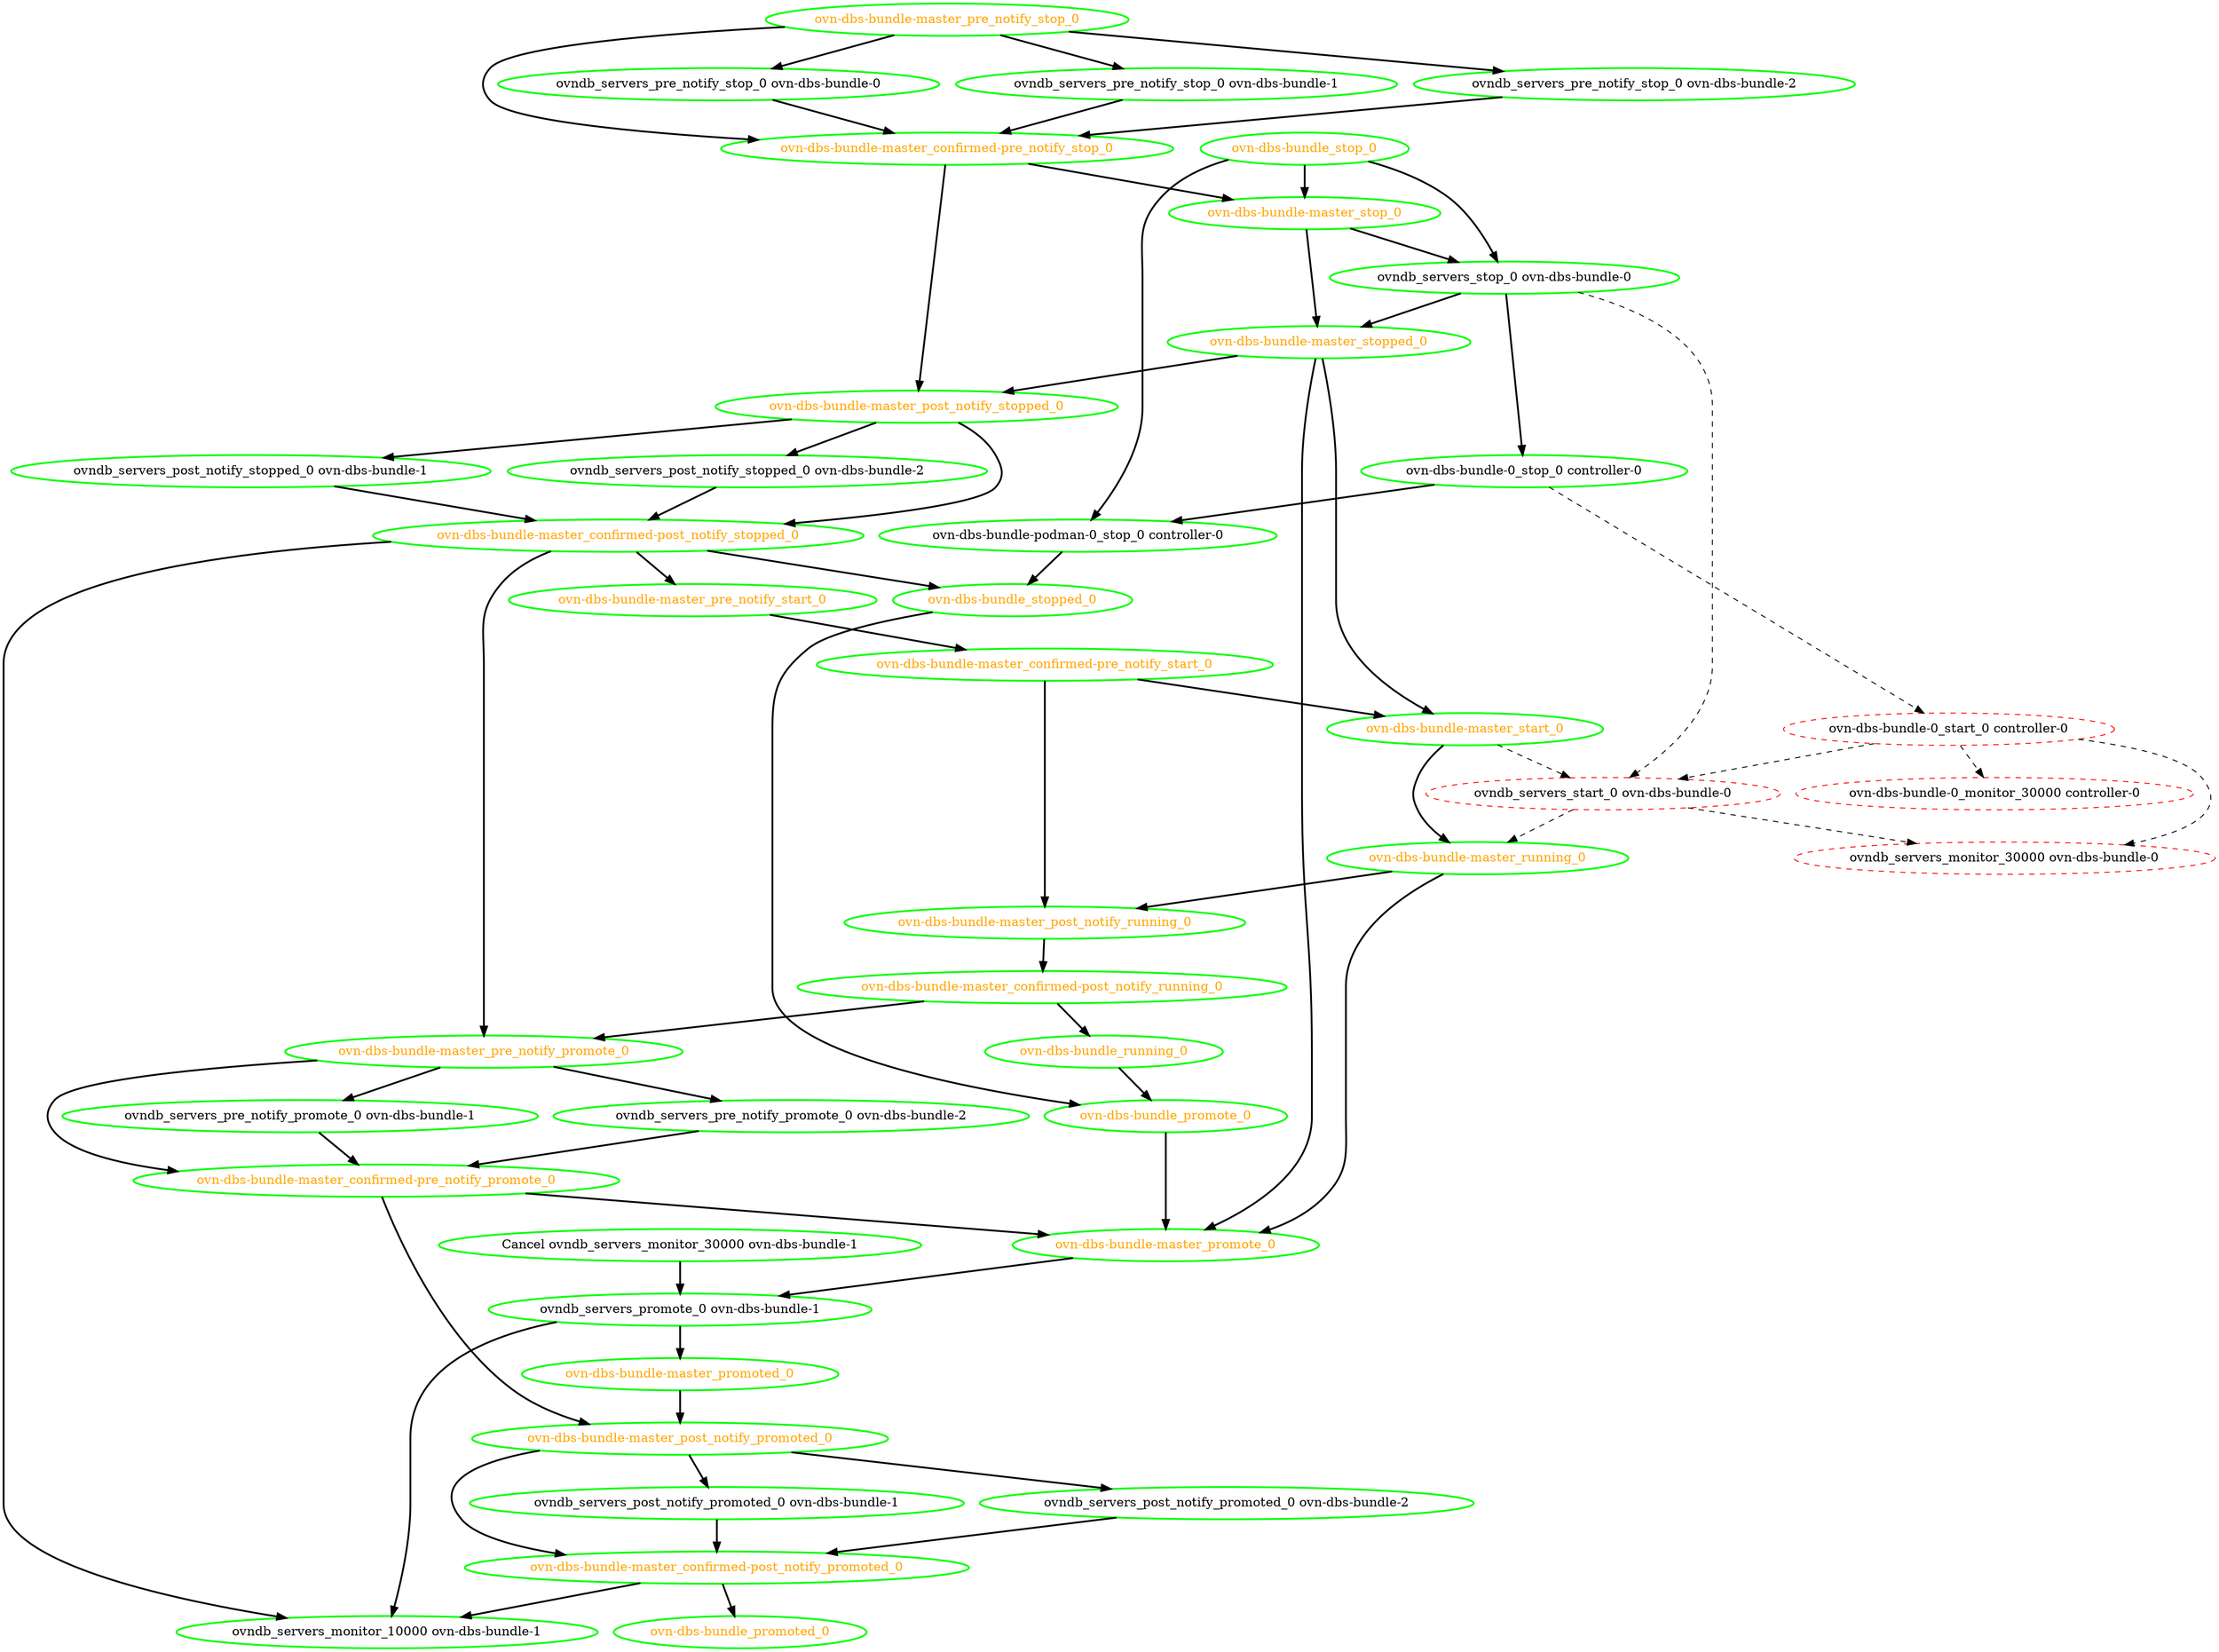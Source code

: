 digraph "g" {
"Cancel ovndb_servers_monitor_30000 ovn-dbs-bundle-1" -> "ovndb_servers_promote_0 ovn-dbs-bundle-1" [ style = bold]
"Cancel ovndb_servers_monitor_30000 ovn-dbs-bundle-1" [ style=bold color="green" fontcolor="black"]
"ovn-dbs-bundle-0_monitor_30000 controller-0" [ style=dashed color="red" fontcolor="black"]
"ovn-dbs-bundle-0_start_0 controller-0" -> "ovn-dbs-bundle-0_monitor_30000 controller-0" [ style = dashed]
"ovn-dbs-bundle-0_start_0 controller-0" -> "ovndb_servers_monitor_30000 ovn-dbs-bundle-0" [ style = dashed]
"ovn-dbs-bundle-0_start_0 controller-0" -> "ovndb_servers_start_0 ovn-dbs-bundle-0" [ style = dashed]
"ovn-dbs-bundle-0_start_0 controller-0" [ style=dashed color="red" fontcolor="black"]
"ovn-dbs-bundle-0_stop_0 controller-0" -> "ovn-dbs-bundle-0_start_0 controller-0" [ style = dashed]
"ovn-dbs-bundle-0_stop_0 controller-0" -> "ovn-dbs-bundle-podman-0_stop_0 controller-0" [ style = bold]
"ovn-dbs-bundle-0_stop_0 controller-0" [ style=bold color="green" fontcolor="black"]
"ovn-dbs-bundle-master_confirmed-post_notify_promoted_0" -> "ovn-dbs-bundle_promoted_0" [ style = bold]
"ovn-dbs-bundle-master_confirmed-post_notify_promoted_0" -> "ovndb_servers_monitor_10000 ovn-dbs-bundle-1" [ style = bold]
"ovn-dbs-bundle-master_confirmed-post_notify_promoted_0" [ style=bold color="green" fontcolor="orange"]
"ovn-dbs-bundle-master_confirmed-post_notify_running_0" -> "ovn-dbs-bundle-master_pre_notify_promote_0" [ style = bold]
"ovn-dbs-bundle-master_confirmed-post_notify_running_0" -> "ovn-dbs-bundle_running_0" [ style = bold]
"ovn-dbs-bundle-master_confirmed-post_notify_running_0" [ style=bold color="green" fontcolor="orange"]
"ovn-dbs-bundle-master_confirmed-post_notify_stopped_0" -> "ovn-dbs-bundle-master_pre_notify_promote_0" [ style = bold]
"ovn-dbs-bundle-master_confirmed-post_notify_stopped_0" -> "ovn-dbs-bundle-master_pre_notify_start_0" [ style = bold]
"ovn-dbs-bundle-master_confirmed-post_notify_stopped_0" -> "ovn-dbs-bundle_stopped_0" [ style = bold]
"ovn-dbs-bundle-master_confirmed-post_notify_stopped_0" -> "ovndb_servers_monitor_10000 ovn-dbs-bundle-1" [ style = bold]
"ovn-dbs-bundle-master_confirmed-post_notify_stopped_0" [ style=bold color="green" fontcolor="orange"]
"ovn-dbs-bundle-master_confirmed-pre_notify_promote_0" -> "ovn-dbs-bundle-master_post_notify_promoted_0" [ style = bold]
"ovn-dbs-bundle-master_confirmed-pre_notify_promote_0" -> "ovn-dbs-bundle-master_promote_0" [ style = bold]
"ovn-dbs-bundle-master_confirmed-pre_notify_promote_0" [ style=bold color="green" fontcolor="orange"]
"ovn-dbs-bundle-master_confirmed-pre_notify_start_0" -> "ovn-dbs-bundle-master_post_notify_running_0" [ style = bold]
"ovn-dbs-bundle-master_confirmed-pre_notify_start_0" -> "ovn-dbs-bundle-master_start_0" [ style = bold]
"ovn-dbs-bundle-master_confirmed-pre_notify_start_0" [ style=bold color="green" fontcolor="orange"]
"ovn-dbs-bundle-master_confirmed-pre_notify_stop_0" -> "ovn-dbs-bundle-master_post_notify_stopped_0" [ style = bold]
"ovn-dbs-bundle-master_confirmed-pre_notify_stop_0" -> "ovn-dbs-bundle-master_stop_0" [ style = bold]
"ovn-dbs-bundle-master_confirmed-pre_notify_stop_0" [ style=bold color="green" fontcolor="orange"]
"ovn-dbs-bundle-master_post_notify_promoted_0" -> "ovn-dbs-bundle-master_confirmed-post_notify_promoted_0" [ style = bold]
"ovn-dbs-bundle-master_post_notify_promoted_0" -> "ovndb_servers_post_notify_promoted_0 ovn-dbs-bundle-1" [ style = bold]
"ovn-dbs-bundle-master_post_notify_promoted_0" -> "ovndb_servers_post_notify_promoted_0 ovn-dbs-bundle-2" [ style = bold]
"ovn-dbs-bundle-master_post_notify_promoted_0" [ style=bold color="green" fontcolor="orange"]
"ovn-dbs-bundle-master_post_notify_running_0" -> "ovn-dbs-bundle-master_confirmed-post_notify_running_0" [ style = bold]
"ovn-dbs-bundle-master_post_notify_running_0" [ style=bold color="green" fontcolor="orange"]
"ovn-dbs-bundle-master_post_notify_stopped_0" -> "ovn-dbs-bundle-master_confirmed-post_notify_stopped_0" [ style = bold]
"ovn-dbs-bundle-master_post_notify_stopped_0" -> "ovndb_servers_post_notify_stopped_0 ovn-dbs-bundle-1" [ style = bold]
"ovn-dbs-bundle-master_post_notify_stopped_0" -> "ovndb_servers_post_notify_stopped_0 ovn-dbs-bundle-2" [ style = bold]
"ovn-dbs-bundle-master_post_notify_stopped_0" [ style=bold color="green" fontcolor="orange"]
"ovn-dbs-bundle-master_pre_notify_promote_0" -> "ovn-dbs-bundle-master_confirmed-pre_notify_promote_0" [ style = bold]
"ovn-dbs-bundle-master_pre_notify_promote_0" -> "ovndb_servers_pre_notify_promote_0 ovn-dbs-bundle-1" [ style = bold]
"ovn-dbs-bundle-master_pre_notify_promote_0" -> "ovndb_servers_pre_notify_promote_0 ovn-dbs-bundle-2" [ style = bold]
"ovn-dbs-bundle-master_pre_notify_promote_0" [ style=bold color="green" fontcolor="orange"]
"ovn-dbs-bundle-master_pre_notify_start_0" -> "ovn-dbs-bundle-master_confirmed-pre_notify_start_0" [ style = bold]
"ovn-dbs-bundle-master_pre_notify_start_0" [ style=bold color="green" fontcolor="orange"]
"ovn-dbs-bundle-master_pre_notify_stop_0" -> "ovn-dbs-bundle-master_confirmed-pre_notify_stop_0" [ style = bold]
"ovn-dbs-bundle-master_pre_notify_stop_0" -> "ovndb_servers_pre_notify_stop_0 ovn-dbs-bundle-0" [ style = bold]
"ovn-dbs-bundle-master_pre_notify_stop_0" -> "ovndb_servers_pre_notify_stop_0 ovn-dbs-bundle-1" [ style = bold]
"ovn-dbs-bundle-master_pre_notify_stop_0" -> "ovndb_servers_pre_notify_stop_0 ovn-dbs-bundle-2" [ style = bold]
"ovn-dbs-bundle-master_pre_notify_stop_0" [ style=bold color="green" fontcolor="orange"]
"ovn-dbs-bundle-master_promote_0" -> "ovndb_servers_promote_0 ovn-dbs-bundle-1" [ style = bold]
"ovn-dbs-bundle-master_promote_0" [ style=bold color="green" fontcolor="orange"]
"ovn-dbs-bundle-master_promoted_0" -> "ovn-dbs-bundle-master_post_notify_promoted_0" [ style = bold]
"ovn-dbs-bundle-master_promoted_0" [ style=bold color="green" fontcolor="orange"]
"ovn-dbs-bundle-master_running_0" -> "ovn-dbs-bundle-master_post_notify_running_0" [ style = bold]
"ovn-dbs-bundle-master_running_0" -> "ovn-dbs-bundle-master_promote_0" [ style = bold]
"ovn-dbs-bundle-master_running_0" [ style=bold color="green" fontcolor="orange"]
"ovn-dbs-bundle-master_start_0" -> "ovn-dbs-bundle-master_running_0" [ style = bold]
"ovn-dbs-bundle-master_start_0" -> "ovndb_servers_start_0 ovn-dbs-bundle-0" [ style = dashed]
"ovn-dbs-bundle-master_start_0" [ style=bold color="green" fontcolor="orange"]
"ovn-dbs-bundle-master_stop_0" -> "ovn-dbs-bundle-master_stopped_0" [ style = bold]
"ovn-dbs-bundle-master_stop_0" -> "ovndb_servers_stop_0 ovn-dbs-bundle-0" [ style = bold]
"ovn-dbs-bundle-master_stop_0" [ style=bold color="green" fontcolor="orange"]
"ovn-dbs-bundle-master_stopped_0" -> "ovn-dbs-bundle-master_post_notify_stopped_0" [ style = bold]
"ovn-dbs-bundle-master_stopped_0" -> "ovn-dbs-bundle-master_promote_0" [ style = bold]
"ovn-dbs-bundle-master_stopped_0" -> "ovn-dbs-bundle-master_start_0" [ style = bold]
"ovn-dbs-bundle-master_stopped_0" [ style=bold color="green" fontcolor="orange"]
"ovn-dbs-bundle-podman-0_stop_0 controller-0" -> "ovn-dbs-bundle_stopped_0" [ style = bold]
"ovn-dbs-bundle-podman-0_stop_0 controller-0" [ style=bold color="green" fontcolor="black"]
"ovn-dbs-bundle_promote_0" -> "ovn-dbs-bundle-master_promote_0" [ style = bold]
"ovn-dbs-bundle_promote_0" [ style=bold color="green" fontcolor="orange"]
"ovn-dbs-bundle_promoted_0" [ style=bold color="green" fontcolor="orange"]
"ovn-dbs-bundle_running_0" -> "ovn-dbs-bundle_promote_0" [ style = bold]
"ovn-dbs-bundle_running_0" [ style=bold color="green" fontcolor="orange"]
"ovn-dbs-bundle_stop_0" -> "ovn-dbs-bundle-master_stop_0" [ style = bold]
"ovn-dbs-bundle_stop_0" -> "ovn-dbs-bundle-podman-0_stop_0 controller-0" [ style = bold]
"ovn-dbs-bundle_stop_0" -> "ovndb_servers_stop_0 ovn-dbs-bundle-0" [ style = bold]
"ovn-dbs-bundle_stop_0" [ style=bold color="green" fontcolor="orange"]
"ovn-dbs-bundle_stopped_0" -> "ovn-dbs-bundle_promote_0" [ style = bold]
"ovn-dbs-bundle_stopped_0" [ style=bold color="green" fontcolor="orange"]
"ovndb_servers_monitor_10000 ovn-dbs-bundle-1" [ style=bold color="green" fontcolor="black"]
"ovndb_servers_monitor_30000 ovn-dbs-bundle-0" [ style=dashed color="red" fontcolor="black"]
"ovndb_servers_post_notify_promoted_0 ovn-dbs-bundle-1" -> "ovn-dbs-bundle-master_confirmed-post_notify_promoted_0" [ style = bold]
"ovndb_servers_post_notify_promoted_0 ovn-dbs-bundle-1" [ style=bold color="green" fontcolor="black"]
"ovndb_servers_post_notify_promoted_0 ovn-dbs-bundle-2" -> "ovn-dbs-bundle-master_confirmed-post_notify_promoted_0" [ style = bold]
"ovndb_servers_post_notify_promoted_0 ovn-dbs-bundle-2" [ style=bold color="green" fontcolor="black"]
"ovndb_servers_post_notify_stopped_0 ovn-dbs-bundle-1" -> "ovn-dbs-bundle-master_confirmed-post_notify_stopped_0" [ style = bold]
"ovndb_servers_post_notify_stopped_0 ovn-dbs-bundle-1" [ style=bold color="green" fontcolor="black"]
"ovndb_servers_post_notify_stopped_0 ovn-dbs-bundle-2" -> "ovn-dbs-bundle-master_confirmed-post_notify_stopped_0" [ style = bold]
"ovndb_servers_post_notify_stopped_0 ovn-dbs-bundle-2" [ style=bold color="green" fontcolor="black"]
"ovndb_servers_pre_notify_promote_0 ovn-dbs-bundle-1" -> "ovn-dbs-bundle-master_confirmed-pre_notify_promote_0" [ style = bold]
"ovndb_servers_pre_notify_promote_0 ovn-dbs-bundle-1" [ style=bold color="green" fontcolor="black"]
"ovndb_servers_pre_notify_promote_0 ovn-dbs-bundle-2" -> "ovn-dbs-bundle-master_confirmed-pre_notify_promote_0" [ style = bold]
"ovndb_servers_pre_notify_promote_0 ovn-dbs-bundle-2" [ style=bold color="green" fontcolor="black"]
"ovndb_servers_pre_notify_stop_0 ovn-dbs-bundle-0" -> "ovn-dbs-bundle-master_confirmed-pre_notify_stop_0" [ style = bold]
"ovndb_servers_pre_notify_stop_0 ovn-dbs-bundle-0" [ style=bold color="green" fontcolor="black"]
"ovndb_servers_pre_notify_stop_0 ovn-dbs-bundle-1" -> "ovn-dbs-bundle-master_confirmed-pre_notify_stop_0" [ style = bold]
"ovndb_servers_pre_notify_stop_0 ovn-dbs-bundle-1" [ style=bold color="green" fontcolor="black"]
"ovndb_servers_pre_notify_stop_0 ovn-dbs-bundle-2" -> "ovn-dbs-bundle-master_confirmed-pre_notify_stop_0" [ style = bold]
"ovndb_servers_pre_notify_stop_0 ovn-dbs-bundle-2" [ style=bold color="green" fontcolor="black"]
"ovndb_servers_promote_0 ovn-dbs-bundle-1" -> "ovn-dbs-bundle-master_promoted_0" [ style = bold]
"ovndb_servers_promote_0 ovn-dbs-bundle-1" -> "ovndb_servers_monitor_10000 ovn-dbs-bundle-1" [ style = bold]
"ovndb_servers_promote_0 ovn-dbs-bundle-1" [ style=bold color="green" fontcolor="black"]
"ovndb_servers_start_0 ovn-dbs-bundle-0" -> "ovn-dbs-bundle-master_running_0" [ style = dashed]
"ovndb_servers_start_0 ovn-dbs-bundle-0" -> "ovndb_servers_monitor_30000 ovn-dbs-bundle-0" [ style = dashed]
"ovndb_servers_start_0 ovn-dbs-bundle-0" [ style=dashed color="red" fontcolor="black"]
"ovndb_servers_stop_0 ovn-dbs-bundle-0" -> "ovn-dbs-bundle-0_stop_0 controller-0" [ style = bold]
"ovndb_servers_stop_0 ovn-dbs-bundle-0" -> "ovn-dbs-bundle-master_stopped_0" [ style = bold]
"ovndb_servers_stop_0 ovn-dbs-bundle-0" -> "ovndb_servers_start_0 ovn-dbs-bundle-0" [ style = dashed]
"ovndb_servers_stop_0 ovn-dbs-bundle-0" [ style=bold color="green" fontcolor="black"]
}
